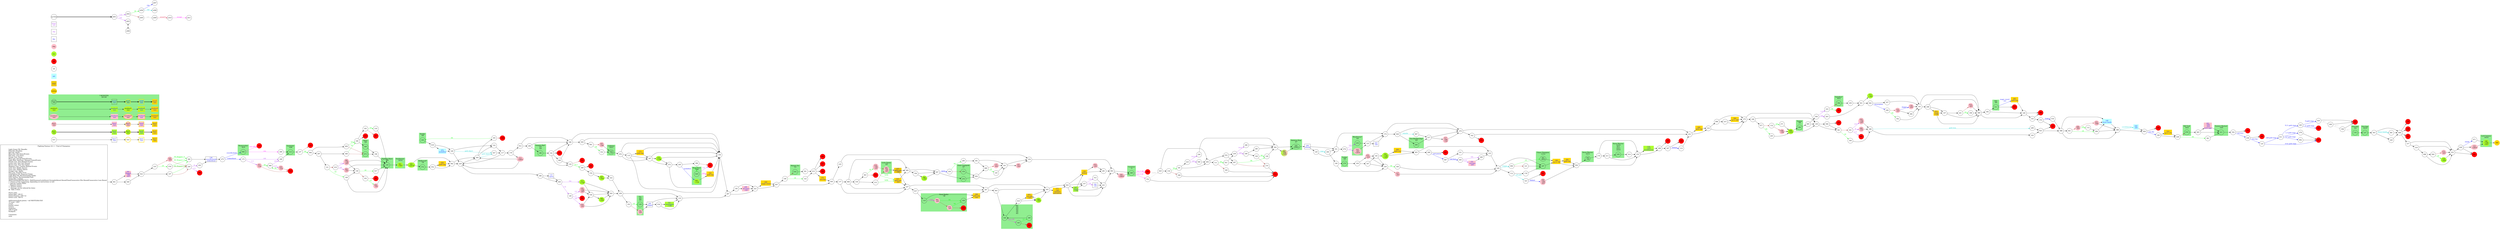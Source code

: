 digraph {
	// graph defaults
	rankdir=LR
	mclimit=50
	nodesep=.3 // changes horizontal separation of nodes
	ranksep=.4 // changes vertical separation of nodes
	node [height=.7
		width=.7
		shape=ellipse
		margin=0]
	edge[weight=5]

	// a box for a graph label
	// note that you can override the defaults set above
	title [label = "Fighting Fantasy 21/--/--: Trial of Champions\n\n \
		Light Green Fill: Benefits\l \
		Pink Fill: Penalties\l \
		Red Fill: Death\l \
		Blue Text: Key Items/Events\l \
		Red Text: Lost Items\l \
		Purple Text: Shops\l \
		Blue Line: Forced Items/Events\l \
		Light Blue Text/Line: Optional Items/Events\l \
		Purple Line: Dice Related Events\l \
		Green Line: Stat Test Passed\l \
		Brown Line: Stat Test Failed\l \
		Magenta Line: Combat Related Events\l \
		Grey Text: Riddle Answer\l \
		Grey Line: Hidden Option\l \
		Orange Line: Spells\l \
		Red Line: Possible Error\l \
		Gold/Yellow Fill: Required Nodes\l \
		Light Blue Fill: Recommended Nodes\l \
		Gold Outline: Recommended Path\l \
		Green Box: Combat\l \
		SK/ST/LK/AS/AR/TM/CW/CL: Skill/Stamina/Luck/Attack Strength/Attack Round/Time/Consecutive Win Round/Consecutive Lose Round\l \
		?: Chance of this happening, depending on instructions in text\l \
		*: Special Combat Rules\l \
		-: Negative Status\l \
		+: Positive Status\l \
		^: Damage can be reduced by items\l \
		@: Take 2 items\l\l \
		Starts with:\l \
		Initial Skill: 1d6+6\l \
		Initial Stamina: 2d6+12\l \
		Initial Luck: 1d6+6\l\l \
		skill/stamina/luck potion: +all SK/ST/LK&1ILK\l \
		10 meal: +4ST\l \
		sword\l \
		leather armor\l \
		lantern\l \
		tinderbox\l \
		2d6+6 gold\l \
		backpack\l\l \
		Comments:\l \
		none\l \
		"
		shape = "box"
		margin = 0.1]

	subgraph Required {
		node [style = "filled" color = "gold" fillcolor = "gold" fontcolor = "blue" shape = "rect"]
		key3
		boo5
		dam5
		monboo5
		mondam5
		mon5
		ending [fontcolor = "black" shape = "octagon"]
		036
		173
		326
		240
		371
		015
		348
		057
		373
		126
		060
		180
		282
		090
		394
		053
		262
		314
		400 [fontcolor = "black" shape = "octagon"]
	}

	subgraph Required2 {
		node [style = "filled" color = "gold2" fillcolor = "gold2" fontcolor = "blue" shape = "rect"]
		req2
		277
	}

	subgraph Recommended {
		node [penwidth = 3 color = "gold"]
		txt2
		key2 [shape = "rect" fontcolor = "blue"]
		boo3 [style = "filled" fillcolor = "greenyellow"]
		boo4 [style = "filled" fillcolor = "greenyellow"]
		dam3 [style = "filled" fillcolor = "pink"]
		dam4 [style = "filled" fillcolor = "pink"]
		monboo3 [style = "filled" fillcolor = "greenyellow"]
		monboo4 [style = "filled" fillcolor = "greenyellow"]
		mondam3 [style = "filled" fillcolor = "pink"]
		mondam4 [style = "filled" fillcolor = "pink"]
		mon3
		mon4
	}
	
	subgraph Optional {
		node [style = "filled" color = "paleturquoise1" fillcolor = "paleturquoise1" fontcolor = "blue" shape = "rect"]
		opt
		070
		149
		309
	}

	subgraph Combat {
		style = "filled" color = "palegreen2"
		subgraph cluster_MONSTER {
			label = "? MONSTER\n 0/0 0/0"
			mon1 [label = "\N\n text"]
			mon2 [shape = "rect" fontcolor = "blue" label = "\N\n text"]
			mon3 [label = "\N\n text"]
			mon4 [shape = "rect" fontcolor = "blue" label = "\N\n text"]
			mon5 [shape = "rect" fontcolor = "blue" label = "\N\n text"]
			monboo1 [style = "filled" color = "greenyellow" label = "\N\n text"]
			monboo2 [shape = "rect" style = "filled" color = "greenyellow" fontcolor = "blue" label = "\N\n text"]
			monboo3 [label = "\N\n text"]
			monboo4 [shape = "rect" fontcolor = "blue" label = "\N\n text"]
			monboo5 [shape = "rect" fontcolor = "blue" label = "\N\n text"]
			mondam1 [style = "filled" color = "pink" label = "\N\n text"]
			mondam2 [shape = "rect" style = "filled" color = "pink" fontcolor = "blue" label = "\N\n text"]
			mondam3 [label = "\N\n text"]
			mondam4 [shape = "rect" fontcolor = "blue" label = "\N\n text"]
			mondam5 [shape = "rect" fontcolor = "blue" label = "\N\n text"]
		}
		
		subgraph cluster_BONECRUSHER {
			label = "Bonecrusher\n 9/10"
			056
		}
		
		subgraph cluster_EASTERNER {
			label = "Easterner\n 10/8"
			113
		}
		
		subgraph cluster_SLAVE {
			label = "Slave\n 9/8"
			073
			349
		}

		subgraph cluster_FIGHTING_SLAVE {
			label = "Fighting Slave\n 8/8"
			120
		}
		
		subgraph cluster_SOUTHERNER {
			label = "Southerner\n 10/10"
			061 [style = "filled" color = "greenyellow" label = "\N\n +4ST"]
		}
		
		subgraph cluster_HELLHOUND {
			label = "Hellhound*\n 7/6"
			374
		}
		
		subgraph cluster_ORC {
			label = "Orc\n 6/5\n 6/6"
			139
			192 [style = "filled" color = "pink" label = "\N\n -2ST"]
		}
		
		subgraph cluster_MUTANT_ORC {
			label = "Mutant Orc\n 7/7"
			076
		}
		
		subgraph cluster_CAVEMAN {
			label = "Caveman\n 7/-"
			369
		}
		
		subgraph cluster_LICHE_QUEEN {
			label = "Liche Queen\n 9/9"
			080 [style = "filled" color = "pink" label = "\N\n -3AT\n -4ST"]
		}
		
		subgraph cluster_GIANT_SPIDER {
			label = "Giant Spider\n 7/8"
			118
			064 [style = "filled" color = "pink" label = "\N\n -2ST"]
			254 [style = "filled" color = "pink" label = "\N\n -2ST"]
			108
			293 [style = "filled" color = "red"]
		}
		
		subgraph cluster_RAT {
			label = "Rat\n 3/2\n 2/2\n 3/2\n 3/2\n 4/2"
			146
			165
			389
			322 [style = "filled" color = "red"]
		}
		
		subgraph cluster_GIANT_CENTIPEDE {
			label = "Giant Centipede\n 9/7"
			154
			270
		}
		
		subgraph cluster_STRIDER {
			label = "Strider\n 9/9"
			100
		}

		subgraph cluster_VAMPIRE_BAT {
			label = "Vampire Bat*\n 5/5\n 5/4"
			186
		}
		
		subgraph cluster_COLDCLAW {
			label = "Coldclaw\n 10/11"
			219 [label = "\N\n -1AT"]
		}
		
		subgraph cluster_BONE_DEVIL {
			label = "Bone Devil\n 10/8"
			029
			063 [style = "filled" color = "greenyellow" label = "\N\n +1LK"]
		}
		
		subgraph cluster_SKELETON_KING {
			label = "Skeleton King\n 9/7"
			329 [label = "\N\n -1DMG?"]
		}
		
		subgraph cluster_TUSKER {
			label = "Tusker\n 6/6"
			279
		}
		
		subgraph cluster_CHAOS_CHAMPION {
			label = "Chaos Champion\n 11/12"
			247
			383 [label = "\N\n -2EST"]
		}
		
		subgraph cluster_XOROA_WARRIOR {
			label = "Xoroa Warrior\n 10/11"
			340 [label = "\N\n -1AT"]
		}
		
		subgraph cluster_XOROA_WARRIOR_2 {
			label = "Xoroa Warrior\n 10/10\n 9/11\n 10/11\n 10/10"
			259
		}
		
		subgraph cluster_TONGUE {
			label = "Tongue\n 5/6"
			306
		}
		
		subgraph cluster_TENTALLUS {
			label = "Tentallus*\n 8/12"
			356
		}
		
		subgraph cluster_IDOL {
			label = "Idol\n 9/6"
			311
		}
		
		subgraph cluster_HILL_TROLL {
			label = "Hill Troll\n 9/10"
			079
		}
		
		subgraph cluster_EASTERN_WARLORD {
			label = "Eastern Warlord\n 10/9"
			211
		}
		
		subgraph cluster_FIRE_IMP {
			label = "Fire Imp\n 9/4"
			176
		}
		
		subgraph cluster_FIRE_DEMON {
			label = "Fire Imp\n 10/10"
			127
		}
		
		subgraph cluster_LORD_CARNUSS {
			label = "Lord Carnuss\n 10/10"
			188 [style = "filled" color = "greenyellow" label = "\N\n +2SK\n +6ST"]
		}
		
		subgraph cluster_BLOODWORM {
			label = "Bloodworm*\n 4/4"
			234
			325 [style = "filled" color = "pink" label = "\N\n -2ST\n +2EST"]
		}
		
		subgraph cluster_TWO_HEADED_DOG {
			label = "Two-Headed Dog*\n 6/5"
			294
		}
		
		cbt
	}

	subgraph Death {
		node [style = "filled" color = "red"]
		ddt
		024
		055
		054
		062
		072
		083
		084
		086
		099
		101
		116
		158
		171
		185
		191
		207
		224
		226
		231
		242
		257
		265
		266
		276
		283
		286
		291
		293
		302
		316
		322
		324
		330
		334
		338
		343
		367
		382
		386
		387
		392
		396
	}

	subgraph Boost {
		node [style = "filled" color = "greenyellow"]
		bst
		boo1 [label = "\N\n text"]
		boo2 [shape = "rect" fontcolor = "blue" label = "\N\n text"]
		boo3 [label = "\N\n text"]
		boo4 [shape = "rect" fontcolor = "blue" label = "\N\n text"]
		boo5 [shape = "rect" fontcolor = "blue" label = "\N\n text"]
		008 [label = "\N\n +6ST"]
		053 [shape = "rect" fontcolor = "blue" label = "\N\n cloak\n +1LK"]
		057 [shape = "rect" fontcolor = "blue" label = "\N\n iron file\n +2ST"]
		095 [color = "greenyellow:pink" label = "\N\n -2SK\n +1ST"]
		097 [label = "\N\n +4ST"]
		119 [shape = "rect" fontcolor = "blue" label = "\N\n +2ST\n nuts&barries"]
		135 [label = "\N\n +4ST"]
		184 [label = "\N\n +4ST"]
		187 [shape = "rect" fontcolor = "blue" label = "\N\n shield\n +1SK"]
		233 [label = "\N\n +1SK"]
		261 [label = "\N\n +all ST"]
		313 [label = "\N\n +1LK"]
		321 [shape = "rect" fontcolor = "blue" label = "\N\n breastplate\n +1SK"]
		359 [label = "\N\n +1SK\n +5ST"]
		366 [label = "\N\n +4ST"]
		372 [label = "\N\n +3ST"]
		395 [label = "\N\n +2ST"]
	}

	subgraph Damage {
		node [style = "filled" color = "pink"]
		ddg
		dam1 [label = "\N\n text"]
		dam2 [shape = "rect" fontcolor = "blue" label = "\N\n text"]
		dam3 [label = "\N\n text"]
		dam4 [shape = "rect" fontcolor = "blue" label = "\N\n text"]
		dam5 [shape = "rect" fontcolor = "blue" label = "\N\n text"]
		010 [label = "\N\n -2ST"]
		015 [shape = "rect" fontcolor = "blue" label = "\N\n gold ring\n -3ST"]
		030 [label = "\N\n -1SK\n -2ST"]
		031 [label = "\N\n -1LK"]
		033 [label = "\N\n -4ST"]
		038 [label = "\N\n -1SK"]
		039 [label = "\N\n -2ST"]
		042 [label = "\N\n -1ST"]
		075 [label = "\N\n -2LK"]
		130 [label = "\N\n -2ST"]
		137 [label = "\N\n -4ST"]
		145 [label = "\N\n -1SK\n -3ST"]
		151 [shape = "rect" fontcolor = "blue" label = "\N\n -red dust\n -2ST"]
		153 [label = "\N\n -2ST"]
		197 [label = "\N\n -2ST"]
		199 [shape = "rect" fontcolor = "blue" label = "\N\n -all items\n -1LK"]
		201 [shape = "rect" fontcolor = "blue" label = "\N\n -2SK\n -2LK\n grub eggs"]
		200 [label = "\N\n -1d6ST"]
		214 [label = "\N\n -1d6ST"]
		216 [label = "\N\n -1SK\n -1ST"]
		225 [label = "\N\n -2ST"]
		253 [label = "\N\n -4SK"]
		255 [label = "\N\n -1LK"]
		269 [label = "\N\n -2ST"]
		273 [label = "\N\n -4ST"]
		277 [shape = "rect" fontcolor = "blue" label = "\N\n gold ring\n -1SK"]
		280 [label = "\N\n -1ST"]
		292 [shape = "rect" fontcolor = "blue" label = "\N\n flogged\n -1SK\n -4ST"]
		317 [label = "\N\n -2SK\n -1LK"]
		335 [label = "\N\n -1d6ST"]
		337 [label = "\N\n -2ST"]
		350 [label = "\N\n -1SK\n -4ST"]
		357 [label = "\N\n -1SK"]
		380 [label = "\N\n -1SK\n -2ST"]
		393 [label = "\N\n -2ST"]
	}

	subgraph Key_Item {
		node [fontcolor = "blue" shape = "rect"]
		kky
		key1 [label = "\N\n text"]
		key2 [label = "\N\n text"]
		key3 [label = "\N\n text"]
		036 [label = "\N\n gold ring"]
		060 [label = "\N\n gold ring"]
		070 [label = "\N\n medallion"]
		090 [label = "\N\n gold ring"]
		110 [label = "\N\n spear"]
		126 [label = "\N\n helmet"]
		136 [label = "\N\n sword&shield/\n trident&net"]
		149 [label = "\N\n brass hands"]
		173 [label = "\N\n gold ring"]
		180 [label = "\N\n set 2: 358"]
		209 [label = "\N\n whistle"]
		240 [label = "\N\n magic sword"]
		243 [label = "\N\n info" tooltip = "door behind pile of stones"]
		262 [label = "\N\n gold ring"]
		282 [label = "\N\n gold ring"]
		295 [label = "\N\n dagger"]
		309 [label = "\N\n info" tooltip = "hunckback is a liar"]
		314 [label = "\N\n set 3: 176"]
		326 [label = "\N\n gold ring"]
		344 [label = "\N\n info" tooltip = "trust not the word of axe"]
		348 [label = "\N\n gold ring\n info" tooltip = "don't drink from fountains"]
		371 [label = "\N\n iron key"]
		373 [label = "\N\n rope\n hammer\n anti-poison"]
		394 [label = "\N\n set 1: 249"]
	}
	
	subgraph Shop {
		node [fontcolor = "purple" shape = "rect"]
		shp
		shop1 [label = "\N\n text"]
	}

	mon1 -> mon2 -> mon3 -> mon4 -> mon5 [penwidth = 3]
	boo1 -> boo2 -> boo3 -> boo4 -> boo5 [penwidth = 3]
	dam1 -> dam2 -> dam3 -> dam4 -> dam5
	txt1 -> key1 -> txt2 -> key2 -> key3
	monboo1 -> monboo2 -> monboo3 -> monboo4 -> monboo5
	mondam1 -> mondam2 -> mondam3 -> mondam4 -> mondam5

	myTitle -> z001 [penwidth = 3]
	z001 -> z002 [color = "purple" fontcolor = "purple" label = "1-3"]
	z001 -> z003 [color = "purple" fontcolor = "purple" label = "4-6"]
	z002 -> z004 [color = "green" fontcolor = "green" label = "LK"]
	z002 -> z005 [color = "brown"]
	z003 -> z006 [dir = "both"]
	z004 -> z007 [color = "blue" fontcolor = "blue" label = "req"]
	z004 -> z008 [color = "cyan3" fontcolor = "cyan3" label = "-opt"]
	z005 -> z009 [color = "grey" fontcolor = "grey" label = "info"]
	z009 -> z010 [color = "crimson" fontcolor = "crimson" label = "error(?)"]
	z010 -> z011 [color = "magenta" fontcolor = "magenta" label = "escape"]
	{
		rank = same
		z003
		z006
	}

	title -> 001
	001 -> 049
	001 -> 292
	002 -> 089
	002 -> 161
	003 -> 369
	003 -> 200
	004 -> 135 [color = "green" fontcolor = "green" label = "LK"]
	004 -> 273 [color = "brown"]
	005 -> 128 [color = "purple" fontcolor = "purple" label = "1-4"]
	005 -> 313 [color = "purple" fontcolor = "purple" label = "5-6"]
	006 -> 383 [color = "green" fontcolor = "green" label = "LK"]
	006 -> 121 [color = "brown"]
	007 -> 336
	007 -> 045
	008 -> 306
	008 -> 138
	009 -> 166 [color = "green" fontcolor = "green" label = "LK"]
	009 -> 073 [color = "brown"]
	010 -> 281
	011 -> 278 [color = "blue" fontcolor = "blue" label = "1,3 gold rings"]
	011 -> 092 [color = "blue" fontcolor = "blue" label = "5,7 gold rings"]
	011 -> 345 [color = "blue" fontcolor = "blue" label = "9,11 gold rings"]
	012 -> 246
	012 -> 346
	013 -> 207
	013 -> 084
	013 -> 302
	013 -> 371
	014 -> 155
	015 -> 285
	015 -> 227
	016 -> 088
	017 -> 120
	018 -> 057
	018 -> 184
	019 -> 070
	019 -> 328
	020 -> 258
	021 -> 372
	021 -> 050
	022 -> 310
	022 -> 107
	023 -> 101
	023 -> 088
	025 -> 134
	025 -> 204
	026 -> 294
	026 -> 067 [color = "cyan3" fontcolor = "cyan3" label = "whistle"]
	026 -> 379
	027 -> 117
	028 -> 071 [color = "blue" fontcolor = "blue" label = "shield"]
	028 -> 335
	028 -> 291
	029 -> 265 [color = "purple" fontcolor = "purple" label = "1-2"]
	029 -> 326 [color = "magenta" fontcolor = "magenta" label = "win"]
	030 -> 398
	031 -> 066 [color = "green" fontcolor = "green" label = "SK"]
	031 -> 334 [color = "brown"]
	032 -> 239
	032 -> 267
	033 -> 069
	034 -> 321
	034 -> 133
	035 -> 249 [color = "grey" fontcolor = "grey" label = "set 1"]
	035 -> 286
	036 -> 082
	037 -> 118
	037 -> 397
	038 -> 008
	039 -> 104
	039 -> 020
	040 -> 204
	041 -> 296 [color = "green" fontcolor = "green" label = "LK"]
	041 -> 269 [color = "brown"]
	042 -> 120
	043 -> 126
	043 -> 187
	043 -> 157
	043 -> 221
	044 -> 340
	044 -> 155
	045 -> 235
	045 -> 177
	046 -> 224
	046 -> 361
	047 -> 244 [color = "blue" fontcolor = "blue" label = "spear"]
	047 -> 270
	048 -> 377
	048 -> 257
	048 -> 158
	048 -> 116
	049 -> 022
	050 -> 206 [color = "blue" fontcolor = "blue" label = "breastplate"]
	050 -> 327
	051 -> 239
	051 -> 267
	052 -> 036
	052 -> 082
	053 -> 147
	053 -> 069
	056 -> 343 [color = "magenta" fontcolor = "magenta" label = "lose AR"]
	056 -> 268 [color = "magenta" fontcolor = "magenta" label = "win"]
	057 -> 184
	057 -> 305
	058 -> 106 [color = "blue" fontcolor = "blue" label = "iron file"]
	058 -> 396
	059 -> 091
	059 -> 150
	060 -> 263
	061 -> 261
	063 -> 326
	064 -> 108 [color = "green" fontcolor = "green" label = "SK"]
	064 -> 254 [color = "brown"]
	065 -> 201
	065 -> 211
	066 -> 255 [color = "purple" fontcolor = "purple" label = "1-3"]
	066 -> 189 [color = "purple" fontcolor = "purple" label = "4-6"]
	067 -> 217
	068 -> 318
	068 -> 285
	068 -> 227
	069 -> 182
	069 -> 109
	070 -> 328
	071 -> 188
	073 -> 196
	074 -> 325 [color = "purple" fontcolor = "purple" label = "1-3"]
	074 -> 234 [color = "purple" fontcolor = "purple" label = "4-6"]
	075 -> 144
	075 -> 230
	076 -> 341
	077 -> 245 [color = "green" fontcolor = "green" label = "SK"]
	077 -> 132 [color = "brown"]
	078 -> 360 [color = "green" fontcolor = "green" label = "SK (flogged:-3)"]
	078 -> 250 [color = "brown"]
	079 -> 065
	080 -> 277
	081 -> 048
	082 -> 229
	082 -> 304
	085 -> 364
	085 -> 138
	087 -> 365 [color = "blue" fontcolor = "blue" label = "red dust"]
	087 -> 331
	088 -> 041
	088 -> 149
	088 -> 388
	089 -> 105 [color = "green" fontcolor = "green" label = "LK"]
	089 -> 137 [color = "brown"]
	090 -> 333
	091 -> 332 [color = "green" fontcolor = "green" label = "SK"]
	091 -> 357 [color = "brown"]
	092 -> 367
	093 -> 146
	093 -> 305
	094 -> 297
	094 -> 009
	095 -> 329
	096 -> 215
	096 -> 375
	097 -> 163
	098 -> 004
	098 -> 232
	100 -> 019
	102 -> 042 [color = "green" fontcolor = "green" label = "LK"]
	102 -> 283 [color = "brown"]
	103 -> 191 [color = "green" fontcolor = "green" label = "SK"]
	103 -> 356 [color = "brown"]
	104 -> 395
	104 -> 020
	105 -> 161
	106 -> 314
	106 -> 228
	107 -> 360 [color = "green" fontcolor = "green" label = "SK (flogged:-3)"]
	107 -> 250 [color = "brown"]
	108 -> 348
	109 -> 143
	109 -> 386
	110 -> 005
	111 -> 051 [color = "green" fontcolor = "green" label = "SK"]
	111 -> 169 [color = "brown"]
	112 -> 323 [color = "cyan3" fontcolor = "cyan3" label = "-all gold"]
	112 -> 178
	113 -> 237
	114 -> 251
	115 -> 173
	115 -> 307
	115 -> 150
	117 -> 179
	117 -> 229
	118 -> 064 [color = "magenta" fontcolor = "magenta" label = ">5AR"]
	118 -> 348
	119 -> 288
	120 -> 061
	121 -> 247
	122 -> 013
	123 -> 243
	123 -> 174
	124 -> 399 [color = "green" fontcolor = "green" label = "LK-3"]
	124 -> 024 [color = "brown"]
	125 -> 011 [color = "blue" fontcolor = "blue" label = "odd gold rings"]
	125 -> 367 [color = "blue" fontcolor = "blue" label = "even gold rings"]
	126 -> 010
	126 -> 281
	127 -> 303
	128 -> 382 [color = "purple" fontcolor = "purple" label = "1"]
	128 -> 145 [color = "purple" fontcolor = "purple" label = "2-3"]
	128 -> 039 [color = "purple" fontcolor = "purple" label = "4-6"]
	129 -> 264 [color = "cyan3" fontcolor = "cyan3" label = "rope"]
	129 -> 351
	130 -> 141
	131 -> 148 [color = "green" fontcolor = "green" label = "LK"]
	131 -> 210 [color = "brown"]
	132 -> 271 [color = "green" fontcolor = "green" label = "LK"]
	132 -> 038 [color = "brown"]
	133 -> 287
	134 -> 181 [color = "green" fontcolor = "green" label = "SK"]
	134 -> 308 [color = "brown"]
	135 -> 232
	136 -> 275
	137 -> 161
	138 -> 046
	138 -> 361
	139 -> 295
	140 -> 362
	141 -> 208
	141 -> 069
	142 -> 124
	142 -> 171
	142 -> 300
	142 -> 346
	143 -> 370
	143 -> 386
	144 -> 359
	144 -> 230
	145 -> 104
	145 -> 020
	146 -> 165 [color = "magenta" fontcolor = "magenta" label = "lose AR"]
	146 -> 018
	147 -> 241
	147 -> 069
	148 -> 159
	148 -> 120
	149 -> 388
	150 -> 287
	151 -> 260
	152 -> 117
	153 -> 130 [color = "blue" fontcolor = "blue" label = "dagger"]
	153 -> 284
	154 -> 002
	155 -> 119
	155 -> 288
	156 -> 199
	156 -> 222
	157 -> 312 [color = "purple" fontcolor = "purple" label = "1-4"]
	157 -> 344 [color = "purple" fontcolor = "purple" label = "5-6"]
	159 -> 017 [color = "green" fontcolor = "green" label = "LK"]
	159 -> 102 [color = "brown"]
	160 -> 195
	161 -> 197
	161 -> 378
	162 -> 276
	162 -> 251
	163 -> 258
	164 -> 398
	165 -> 389 [color = "green" fontcolor = "green" label = "LK"]
	165 -> 322 [color = "brown"]
	166 -> 183
	166 -> 349
	166 -> 316
	167 -> 144
	167 -> 230
	168 -> 077
	168 -> 138
	169 -> 072
	170 -> 213
	170 -> 155
	172 -> 296
	173 -> 307
	173 -> 150
	174 -> 026
	174 -> 379
	175 -> 031 [color = "purple" fontcolor = "purple" label = "1-3"]
	175 -> 189 [color = "purple" fontcolor = "purple" label = "4-6"]
	176 -> 127
	177 -> 068
	177 -> 227
	178 -> 247
	179 -> 012
	179 -> 214
	180 -> 282
	180 -> 044
	181 -> 223
	181 -> 204
	182 -> 311
	182 -> 109
	183 -> 218 [color = "green" fontcolor = "green" label = "LK"]
	183 -> 387 [color = "brown"]
	184 -> 057
	184 -> 305
	186 -> 142
	187 -> 126
	187 -> 157
	187 -> 221
	188 -> 400
	189 -> 113
	190 -> 279
	190 -> 230
	192 -> 295
	193 -> 023
	194 -> 366
	194 -> 047
	195 -> 247
	195 -> 006 [color = "cyan3" fontcolor = "cyan3" label = "dagger"]
	195 -> 112
	196 -> 120
	197 -> 378
	198 -> 069
	199 -> 222
	200 -> 369
	201 -> 211
	202 -> 136
	203 -> 021
	204 -> 111
	204 -> 032
	205 -> 063 [color = "blue" fontcolor = "blue" label = "medallion"]
	205 -> 384
	206 -> 342 [color = "green" fontcolor = "green" label = "SK"]
	206 -> 153 [color = "brown"]
	208 -> 053
	208 -> 147
	208 -> 069
	209 -> 129
	209 -> 351
	210 -> 380 [color = "purple" fontcolor = "purple" label = "1-3"]
	210 -> 393 [color = "purple" fontcolor = "purple" label = "4-6"]
	211 -> 354
	212 -> 015 [color = "green" fontcolor = "green" label = "3dSK"]
	212 -> 080 [color = "brown"]
	213 -> 259
	213 -> 155
	214 -> 229
	214 -> 304
	215 -> 394
	215 -> 375
	216 -> 015 [color = "green" fontcolor = "green" label = "3dSK"]
	216 -> 080 [color = "brown"]
	217 -> 317
	217 -> 379
	218 -> 120
	219 -> 252
	220 -> 048
	221 -> 003
	222 -> 240
	222 -> 007
	223 -> 040 [color = "purple" fontcolor = "purple" label = "2-8"]
	223 -> 256 [color = "purple" fontcolor = "purple" label = "9-12"]
	225 -> 360 [color = "green" fontcolor = "green" label = "SK (flogged:-3)"]
	225 -> 250 [color = "brown"]
	227 -> 037
	227 -> 397
	228 -> 381 [color = "green" fontcolor = "green" label = "SK"]
	228 -> 079 [color = "brown"]
	229 -> 390
	229 -> 304
	230 -> 160 [color = "green" fontcolor = "green" label = "SK"]
	230 -> 337 [color = "brown"]
	232 -> 291
	232 -> 028
	233 -> 272
	233 -> 150
	234 -> 123
	235 -> 378
	236 -> 021
	237 -> 094 [color = "green" fontcolor = "green" label = "SK"]
	237 -> 324 [color = "brown"]
	238 -> 125 [color = "blue" fontcolor = "blue" label = "iron key"]
	238 -> 266
	239 -> 248 [color = "purple" fontcolor = "purple" label = "2-8"]
	239 -> 298 [color = "purple" fontcolor = "purple" label = "9-12"]
	240 -> 007
	241 -> 198 [color = "green" fontcolor = "green" label = "LK"]
	241 -> 033 [color = "brown"]
	243 -> 174
	244 -> 290 [color = "green" fontcolor = "green" label = "SK"]
	244 -> 154 [color = "brown"]
	245 -> 008
	246 -> 186
	246 -> 346
	247 -> 180
	248 -> 320
	248 -> 385
	249 -> 358 [color = "grey" fontcolor = "grey" label = "set 2"]
	249 -> 286
	250 -> 086 [color = "purple" fontcolor = "purple" label = "1-5"]
	250 -> 202 [color = "purple" fontcolor = "purple" label = "6"]
	251 -> 090
	251 -> 333
	252 -> 115
	252 -> 307
	252 -> 150
	253 -> 149
	253 -> 388
	254 -> 108 [color = "green" fontcolor = "green" label = "SK"]
	254 -> 293 [color = "brown"]
	255 -> 066 [color = "green" fontcolor = "green" label = "SK"]
	255 -> 334 [color = "brown"]
	256 -> 362
	258 -> 353
	258 -> 133
	259 -> 014
	260 -> 315
	261 -> 374
	261 -> 082
	262 -> 109
	263 -> 315
	263 -> 289
	264 -> 190
	264 -> 351
	267 -> 140 [color = "green" fontcolor = "green" label = "SK"]
	267 -> 274 [color = "brown"]
	268 -> 113
	269 -> 172 [color = "green" fontcolor = "green" label = "LK"]
	269 -> 253 [color = "brown"]
	270 -> 002
	271 -> 008
	272 -> 205
	272 -> 150
	273 -> 232
	274 -> 072
	275 -> 056 [color = "blue" fontcolor = "blue" label = "sword&shield"]
	275 -> 175 [color = "blue" fontcolor = "blue" label = "trident&net"]
	277 -> 285
	277 -> 227
	278 -> 367
	279 -> 339
	280 -> 398
	281 -> 003
	282 -> 044
	284 -> 141
	285 -> 194
	285 -> 047
	287 -> 156
	287 -> 222
	288 -> 185
	288 -> 347
	289 -> 087 [color = "blue" fontcolor = "blue" label = "anti-poison"]
	289 -> 231
	290 -> 391
	292 -> 022
	294 -> 217
	295 -> 034
	295 -> 133
	296 -> 149
	296 -> 388
	297 -> 368
	297 -> 131
	298 -> 362
	299 -> 023
	300 -> 124
	300 -> 346
	301 -> 083 [color = "purple" fontcolor = "purple" label = "1-3"]
	301 -> 030 [color = "purple" fontcolor = "purple" label = "4-5"]
	301 -> 280 [color = "purple" fontcolor = "purple" label = "6"]
	303 -> 220
	303 -> 081 [color = "cyan3" fontcolor = "cyan3" label = "brass hands"]
	303 -> 048
	304 -> 027 [color = "cyan3" fontcolor = "cyan3" label = "-gold object"]
	304 -> 152
	304 -> 355
	305 -> 043
	305 -> 373
	306 -> 085
	307 -> 233
	307 -> 272
	307 -> 150
	308 -> 072
	309 -> 058
	310 -> 078 [color = "green" fontcolor = "green" label = "LK"]
	310 -> 225 [color = "brown"]
	311 -> 262 [color = "blue" fontcolor = "blue" label = "magic sword\n win"]
	311 -> 055
	312 -> 221
	313 -> 104
	313 -> 020
	314 -> 228
	315 -> 195
	317 -> 379
	318 -> 212
	318 -> 363
	319 -> 098
	319 -> 232
	320 -> 140 [color = "green" fontcolor = "green" label = "SK"]
	320 -> 274 [color = "brown"]
	321 -> 133
	323 -> 350 [color = "blue" fontcolor = "blue" label = "helmet"]
	323 -> 062
	325 -> 123
	326 -> 150
	327 -> 141
	328 -> 027 [color = "cyan3" fontcolor = "cyan3" label = "-gold object"]
	328 -> 152
	328 -> 229
	329 -> 209
	331 -> 315
	332 -> 219
	333 -> 096
	333 -> 375
	335 -> 188
	336 -> 122 [color = "green" fontcolor = "green" label = "LK"]
	336 -> 076 [color = "brown"]
	337 -> 195
	339 -> 075
	339 -> 167
	340 -> 170
	341 -> 013
	342 -> 141
	344 -> 221
	345 -> 035 [color = "blue" fontcolor = "blue" label = "9 gold rings"]
	345 -> 392 [color = "blue" fontcolor = "blue" label = "11 gold rings"]
	346 -> 059
	346 -> 150
	347 -> 114 [color = "blue" fontcolor = "blue" label = "helmet"]
	347 -> 226
	348 -> 397
	349 -> 196
	350 -> 044
	351 -> 074
	351 -> 174
	352 -> 025 [color = "grey" fontcolor = "grey" label = "riddle"]
	352 -> 072
	353 -> 139 [color = "green" fontcolor = "green" label = "LK"]
	353 -> 192 [color = "brown"]
	354 -> 238 [color = "blue" fontcolor = "blue" label = "red dust"]
	354 -> 330
	355 -> 100 [color = "green" fontcolor = "green" label = "SK"]
	355 -> 338 [color = "brown"]
	356 -> 236
	357 -> 219
	358 -> 176 [color = "grey" fontcolor = "grey" label = "set 3"]
	358 -> 286
	359 -> 060
	359 -> 263
	360 -> 136
	361 -> 164 [color = "green" fontcolor = "green" label = "LK"]
	361 -> 301 [color = "brown"]
	362 -> 095
	362 -> 329
	363 -> 216 [color = "green" fontcolor = "green" label = "LK"]
	363 -> 054 [color = "brown"]
	364 -> 103 [color = "purple" fontcolor = "purple" label = "1-2"]
	364 -> 203 [color = "purple" fontcolor = "purple" label = "3-6"]
	365 -> 151 [color = "purple" fontcolor = "purple" label = "1-3"]
	365 -> 260 [color = "purple" fontcolor = "purple" label = "4-6"]
	366 -> 047
	368 -> 166 [color = "green" fontcolor = "green" label = "LK"]
	368 -> 073 [color = "brown"]
	369 -> 352 [color = "magenta" fontcolor = "magenta" label = "win 4 AR"]
	369 -> 099 [color = "magenta" fontcolor = "magenta" label = "lose 4 AR"]
	370 -> 016 [color = "blue" fontcolor = "blue" label = "cloak"]
	370 -> 101
	371 -> 045
	372 -> 141
	373 -> 043
	374 -> 052
	375 -> 168
	375 -> 138
	376 -> 097
	376 -> 163
	377 -> 232
	377 -> 319
	378 -> 003
	379 -> 251
	379 -> 162
	380 -> 159
	380 -> 120
	381 -> 211
	383 -> 180
	384 -> 029 [color = "green" fontcolor = "green" label = "SK"]
	384 -> 265 [color = "brown"]
	385 -> 362
	388 -> 309 [color = "cyan3" fontcolor = "cyan3" label = "-nuts&berries"]
	388 -> 058
	389 -> 146
	390 -> 110
	390 -> 005
	391 -> 089
	391 -> 161
	393 -> 159
	393 -> 120
	394 -> 375
	395 -> 020
	397 -> 305
	397 -> 093
	398 -> 299 [color = "cyan3" fontcolor = "cyan3" label = "-gold item"]
	398 -> 193
	399 -> 242
	399 -> 376
}
